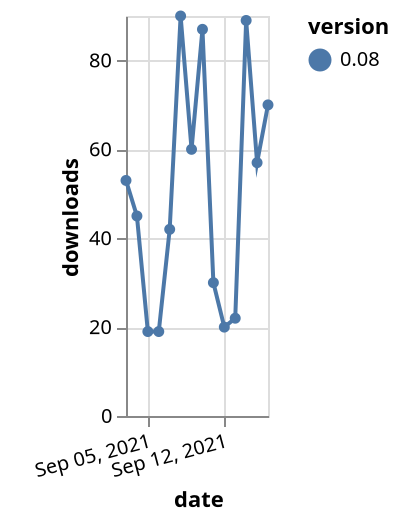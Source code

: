 {"$schema": "https://vega.github.io/schema/vega-lite/v5.json", "description": "A simple bar chart with embedded data.", "data": {"values": [{"date": "2021-09-03", "total": 71046, "delta": 53, "version": "0.08"}, {"date": "2021-09-04", "total": 71091, "delta": 45, "version": "0.08"}, {"date": "2021-09-05", "total": 71110, "delta": 19, "version": "0.08"}, {"date": "2021-09-06", "total": 71129, "delta": 19, "version": "0.08"}, {"date": "2021-09-07", "total": 71171, "delta": 42, "version": "0.08"}, {"date": "2021-09-08", "total": 71261, "delta": 90, "version": "0.08"}, {"date": "2021-09-09", "total": 71321, "delta": 60, "version": "0.08"}, {"date": "2021-09-10", "total": 71408, "delta": 87, "version": "0.08"}, {"date": "2021-09-11", "total": 71438, "delta": 30, "version": "0.08"}, {"date": "2021-09-12", "total": 71458, "delta": 20, "version": "0.08"}, {"date": "2021-09-13", "total": 71480, "delta": 22, "version": "0.08"}, {"date": "2021-09-14", "total": 71569, "delta": 89, "version": "0.08"}, {"date": "2021-09-15", "total": 71626, "delta": 57, "version": "0.08"}, {"date": "2021-09-16", "total": 71696, "delta": 70, "version": "0.08"}]}, "width": "container", "mark": {"type": "line", "point": {"filled": true}}, "encoding": {"x": {"field": "date", "type": "temporal", "timeUnit": "yearmonthdate", "title": "date", "axis": {"labelAngle": -15}}, "y": {"field": "delta", "type": "quantitative", "title": "downloads"}, "color": {"field": "version", "type": "nominal"}, "tooltip": {"field": "delta"}}}